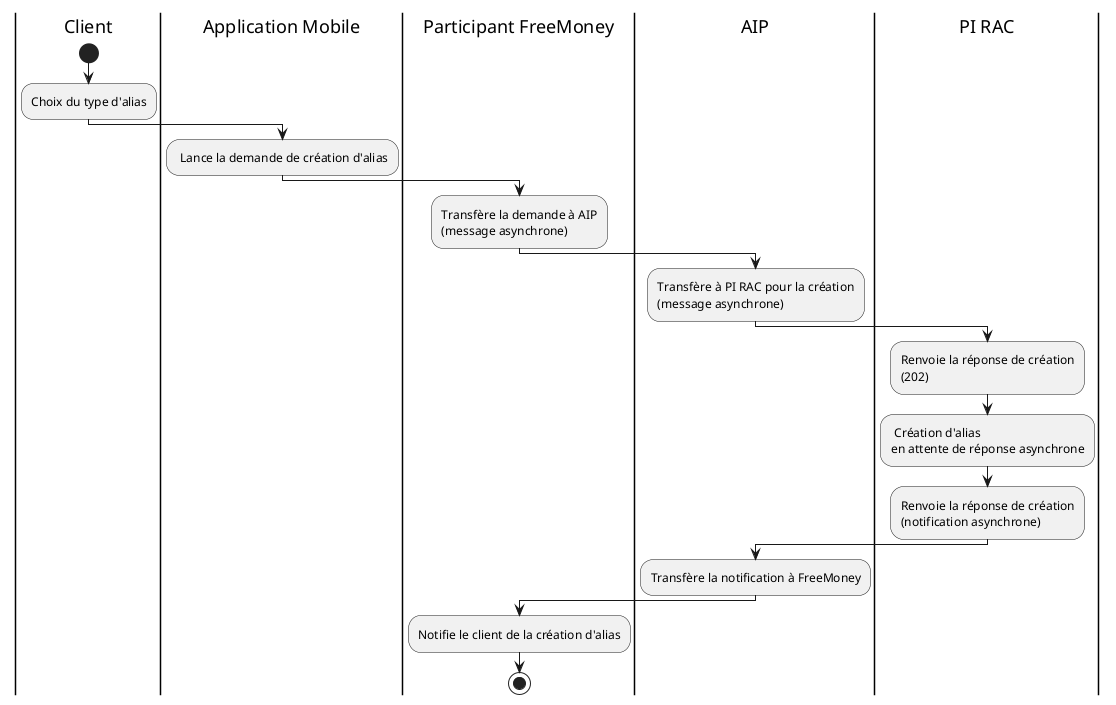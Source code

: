 @startuml
|Client|
start
:Choix du type d'alias;
|Application Mobile|
: Lance la demande de création d'alias;
|Participant FreeMoney|
:Transfère la demande à AIP\n(message asynchrone);
|AIP|
:Transfère à PI RAC pour la création\n(message asynchrone);
|PI RAC|
:Renvoie la réponse de création\n(202);
: Création d'alias\nen attente de réponse asynchrone;
:Renvoie la réponse de création\n(notification asynchrone);
|AIP|
:Transfère la notification à FreeMoney;
|Participant FreeMoney|
:Notifie le client de la création d'alias;
stop
@enduml
